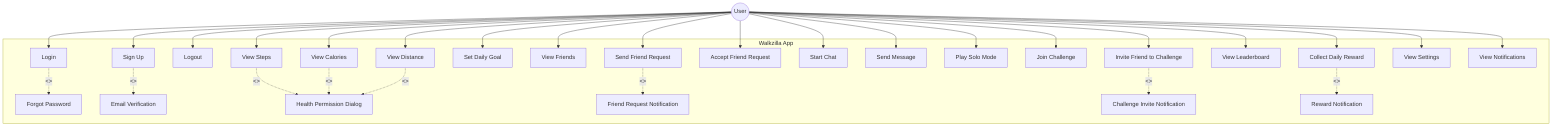 graph TD
    %% Actor
    User((User))
    
    %% System Boundary
    subgraph System["Walkzilla App"]
        %% Authentication
        Login[Login]
        SignUp[Sign Up]
        Logout[Logout]
        ForgotPassword[Forgot Password]
        EmailVerification[Email Verification]
        
        %% Fitness
        ViewSteps[View Steps]
        ViewCalories[View Calories]
        ViewDistance[View Distance]
        SetDailyGoal[Set Daily Goal]
        HealthPermission[Health Permission Dialog]
        
        %% Social
        ViewFriends[View Friends]
        SendFriendRequest[Send Friend Request]
        AcceptFriendRequest[Accept Friend Request]
        FriendNotification[Friend Request Notification]
        
        %% Chat
        StartChat[Start Chat]
        SendMessage[Send Message]
        
        %% Gaming
        PlaySolo[Play Solo Mode]
        JoinChallenge[Join Challenge]
        InviteChallenge[Invite Friend to Challenge]
        ChallengeNotification[Challenge Invite Notification]
        
        %% Rewards
        ViewLeaderboard[View Leaderboard]
        CollectReward[Collect Daily Reward]
        RewardNotification[Reward Notification]
        
        %% Settings
        ViewSettings[View Settings]
        ViewNotifications[View Notifications]
    end
    
    %% Actor connections
    User --> Login
    User --> SignUp
    User --> Logout
    User --> ViewSteps
    User --> ViewCalories
    User --> ViewDistance
    User --> SetDailyGoal
    User --> ViewFriends
    User --> SendFriendRequest
    User --> AcceptFriendRequest
    User --> StartChat
    User --> SendMessage
    User --> PlaySolo
    User --> JoinChallenge
    User --> InviteChallenge
    User --> ViewLeaderboard
    User --> CollectReward
    User --> ViewSettings
    User --> ViewNotifications
    
    %% Include relationships with labels
    Login -.->|"<<include>>"| ForgotPassword
    SignUp -.->|"<<include>>"| EmailVerification
    SendFriendRequest -.->|"<<include>>"| FriendNotification
    InviteChallenge -.->|"<<include>>"| ChallengeNotification
    CollectReward -.->|"<<include>>"| RewardNotification
    
    %% Extend relationships with labels
    ViewSteps -.->|"<<extend>>"| HealthPermission
    ViewCalories -.->|"<<extend>>"| HealthPermission
    ViewDistance -.->|"<<extend>>"| HealthPermission